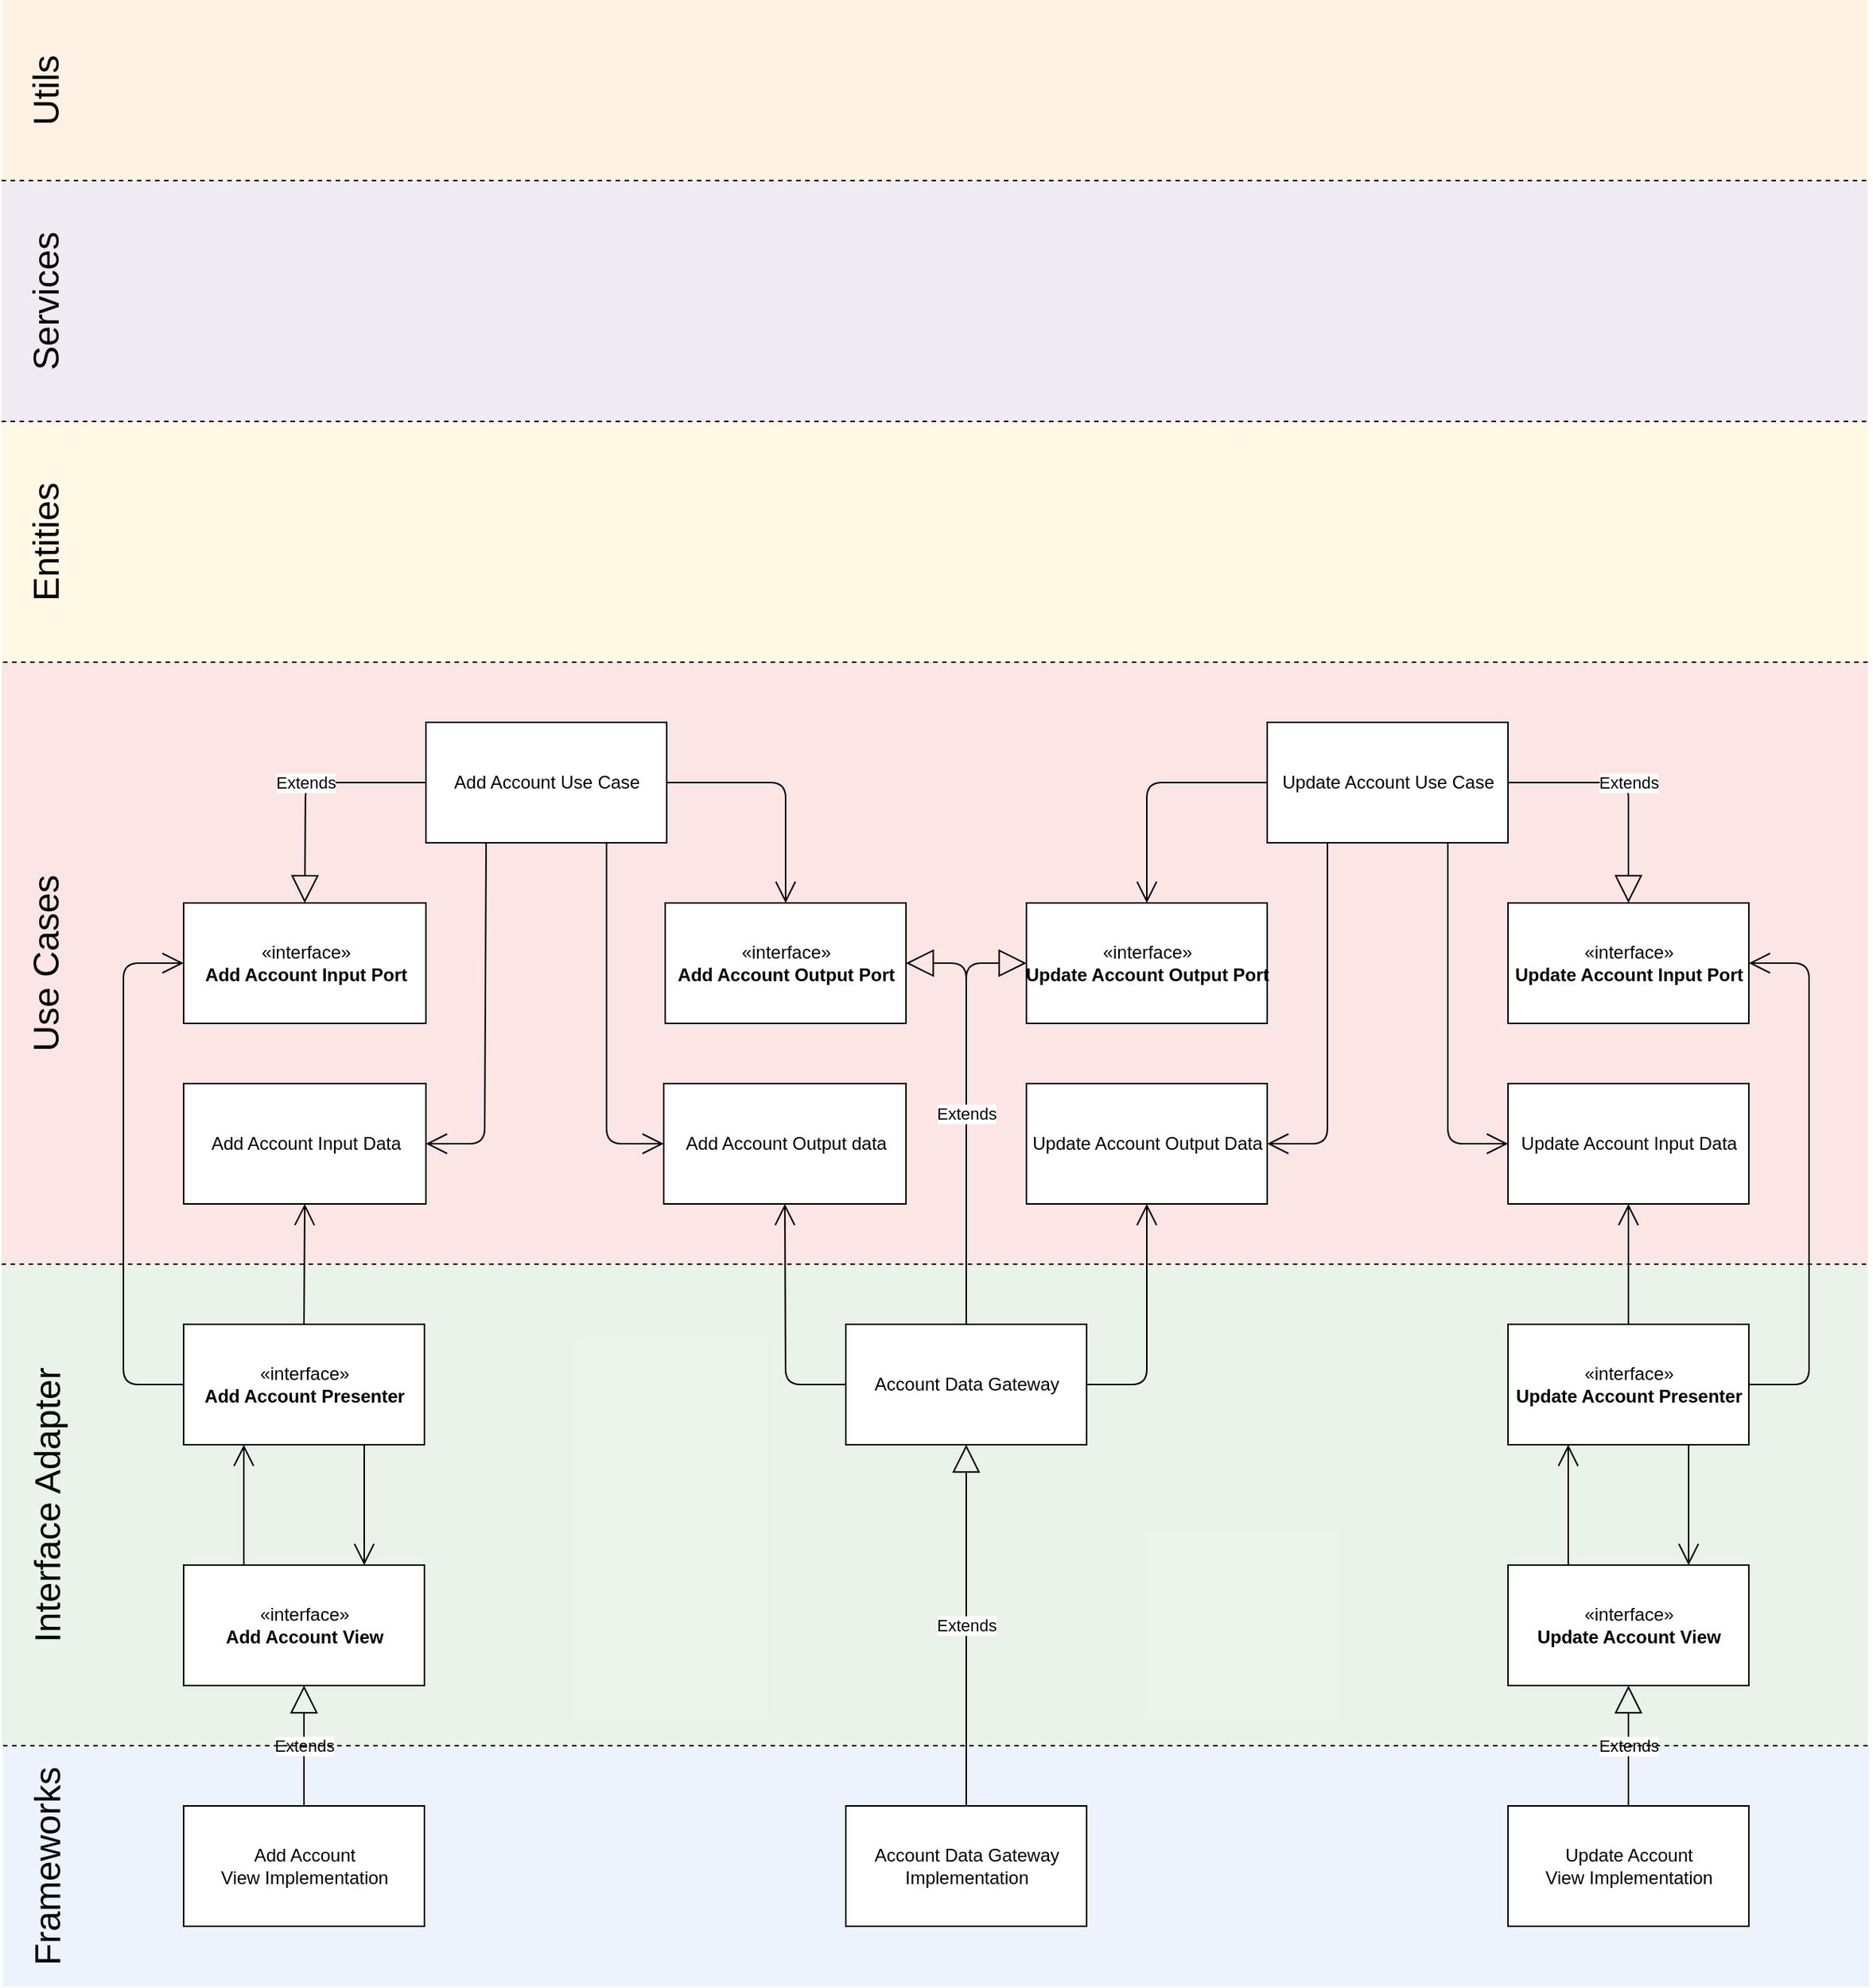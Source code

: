 <mxfile version="14.2.7" type="device"><diagram id="C5RBs43oDa-KdzZeNtuy" name="Page-1"><mxGraphModel dx="946" dy="564" grid="1" gridSize="10" guides="1" tooltips="1" connect="1" arrows="1" fold="1" page="1" pageScale="1" pageWidth="827" pageHeight="1169" math="0" shadow="0"><root><mxCell id="WIyWlLk6GJQsqaUBKTNV-0"/><mxCell id="WIyWlLk6GJQsqaUBKTNV-1" parent="WIyWlLk6GJQsqaUBKTNV-0"/><mxCell id="Kn1YPD3U1_hHVIaDVFk5-1" value="" style="rounded=0;whiteSpace=wrap;html=1;opacity=50;fillColor=#f8cecc;strokeColor=none;" parent="WIyWlLk6GJQsqaUBKTNV-1" vertex="1"><mxGeometry y="440" width="1240" height="400" as="geometry"/></mxCell><mxCell id="zXVrj64DNtkDrLmCc-L_-70" value="" style="rounded=0;whiteSpace=wrap;html=1;opacity=50;fillColor=#ffe6cc;strokeColor=none;" parent="WIyWlLk6GJQsqaUBKTNV-1" vertex="1"><mxGeometry width="1240" height="120" as="geometry"/></mxCell><mxCell id="zXVrj64DNtkDrLmCc-L_-69" value="" style="rounded=0;whiteSpace=wrap;html=1;opacity=50;fillColor=#fff2cc;strokeColor=none;" parent="WIyWlLk6GJQsqaUBKTNV-1" vertex="1"><mxGeometry y="280" width="1240" height="160" as="geometry"/></mxCell><mxCell id="zXVrj64DNtkDrLmCc-L_-68" value="" style="rounded=0;whiteSpace=wrap;html=1;opacity=50;fillColor=#e1d5e7;strokeColor=none;" parent="WIyWlLk6GJQsqaUBKTNV-1" vertex="1"><mxGeometry y="120" width="1240" height="160" as="geometry"/></mxCell><mxCell id="zXVrj64DNtkDrLmCc-L_-61" value="" style="rounded=0;whiteSpace=wrap;html=1;opacity=50;fillColor=#d5e8d4;strokeColor=none;" parent="WIyWlLk6GJQsqaUBKTNV-1" vertex="1"><mxGeometry y="840" width="1240" height="320" as="geometry"/></mxCell><mxCell id="zXVrj64DNtkDrLmCc-L_-60" value="" style="rounded=0;whiteSpace=wrap;html=1;fillColor=#dae8fc;strokeColor=none;opacity=50;" parent="WIyWlLk6GJQsqaUBKTNV-1" vertex="1"><mxGeometry x="1" y="1160" width="1240" height="160" as="geometry"/></mxCell><mxCell id="zXVrj64DNtkDrLmCc-L_-0" value="&lt;font style=&quot;font-size: 24px&quot;&gt;Utils&lt;/font&gt;" style="text;html=1;strokeColor=none;fillColor=none;align=center;verticalAlign=middle;whiteSpace=wrap;rounded=0;autosize=1;rotation=-90;" parent="WIyWlLk6GJQsqaUBKTNV-1" vertex="1"><mxGeometry y="50" width="60" height="20" as="geometry"/></mxCell><mxCell id="zXVrj64DNtkDrLmCc-L_-2" value="&lt;font style=&quot;font-size: 24px&quot;&gt;Services&lt;/font&gt;" style="text;html=1;strokeColor=none;fillColor=none;align=center;verticalAlign=middle;whiteSpace=wrap;rounded=0;autosize=1;rotation=-90;" parent="WIyWlLk6GJQsqaUBKTNV-1" vertex="1"><mxGeometry x="-25" y="190" width="110" height="20" as="geometry"/></mxCell><mxCell id="zXVrj64DNtkDrLmCc-L_-4" value="Add Account Use Case" style="html=1;" parent="WIyWlLk6GJQsqaUBKTNV-1" vertex="1"><mxGeometry x="282" y="480" width="160" height="80" as="geometry"/></mxCell><mxCell id="zXVrj64DNtkDrLmCc-L_-6" value="Add Account Input Data" style="html=1;" parent="WIyWlLk6GJQsqaUBKTNV-1" vertex="1"><mxGeometry x="121" y="720" width="161" height="80" as="geometry"/></mxCell><mxCell id="zXVrj64DNtkDrLmCc-L_-8" value="Add Account Output data" style="html=1;" parent="WIyWlLk6GJQsqaUBKTNV-1" vertex="1"><mxGeometry x="440" y="720" width="161" height="80" as="geometry"/></mxCell><mxCell id="zXVrj64DNtkDrLmCc-L_-9" value="«interface»&lt;br&gt;&lt;b&gt;Add Account Input Port&lt;/b&gt;" style="html=1;" parent="WIyWlLk6GJQsqaUBKTNV-1" vertex="1"><mxGeometry x="121" y="600" width="161" height="80" as="geometry"/></mxCell><mxCell id="zXVrj64DNtkDrLmCc-L_-10" value="«interface»&lt;br&gt;&lt;b&gt;Add Account Output Port&lt;/b&gt;" style="html=1;" parent="WIyWlLk6GJQsqaUBKTNV-1" vertex="1"><mxGeometry x="441" y="600" width="160" height="80" as="geometry"/></mxCell><mxCell id="zXVrj64DNtkDrLmCc-L_-11" value="Update Account Output Data" style="html=1;" parent="WIyWlLk6GJQsqaUBKTNV-1" vertex="1"><mxGeometry x="681" y="720" width="160" height="80" as="geometry"/></mxCell><mxCell id="zXVrj64DNtkDrLmCc-L_-12" value="«interface»&lt;br&gt;&lt;b&gt;Update Account Output Port&lt;/b&gt;" style="html=1;" parent="WIyWlLk6GJQsqaUBKTNV-1" vertex="1"><mxGeometry x="681" y="600" width="160" height="80" as="geometry"/></mxCell><mxCell id="zXVrj64DNtkDrLmCc-L_-13" value="Update Account Use Case" style="html=1;" parent="WIyWlLk6GJQsqaUBKTNV-1" vertex="1"><mxGeometry x="841" y="480" width="160" height="80" as="geometry"/></mxCell><mxCell id="zXVrj64DNtkDrLmCc-L_-14" value="«interface»&lt;br&gt;&lt;b&gt;Update Account Input Port&lt;/b&gt;" style="html=1;" parent="WIyWlLk6GJQsqaUBKTNV-1" vertex="1"><mxGeometry x="1001" y="600" width="160" height="80" as="geometry"/></mxCell><mxCell id="zXVrj64DNtkDrLmCc-L_-15" value="Update Account Input Data" style="html=1;" parent="WIyWlLk6GJQsqaUBKTNV-1" vertex="1"><mxGeometry x="1001" y="720" width="160" height="80" as="geometry"/></mxCell><mxCell id="zXVrj64DNtkDrLmCc-L_-16" value="Extends" style="endArrow=block;endSize=16;endFill=0;html=1;entryX=0.5;entryY=0;entryDx=0;entryDy=0;exitX=0;exitY=0.5;exitDx=0;exitDy=0;" parent="WIyWlLk6GJQsqaUBKTNV-1" source="zXVrj64DNtkDrLmCc-L_-4" target="zXVrj64DNtkDrLmCc-L_-9" edge="1"><mxGeometry width="160" relative="1" as="geometry"><mxPoint x="131" y="520" as="sourcePoint"/><mxPoint x="291" y="520" as="targetPoint"/><Array as="points"><mxPoint x="202" y="520"/></Array></mxGeometry></mxCell><mxCell id="zXVrj64DNtkDrLmCc-L_-17" value="" style="endArrow=open;endFill=1;endSize=12;html=1;exitX=0.25;exitY=1;exitDx=0;exitDy=0;entryX=1;entryY=0.5;entryDx=0;entryDy=0;" parent="WIyWlLk6GJQsqaUBKTNV-1" source="zXVrj64DNtkDrLmCc-L_-4" target="zXVrj64DNtkDrLmCc-L_-6" edge="1"><mxGeometry width="160" relative="1" as="geometry"><mxPoint x="251" y="900" as="sourcePoint"/><mxPoint x="411" y="900" as="targetPoint"/><Array as="points"><mxPoint x="321" y="760"/></Array></mxGeometry></mxCell><mxCell id="zXVrj64DNtkDrLmCc-L_-18" value="" style="endArrow=open;endFill=1;endSize=12;html=1;exitX=1;exitY=0.5;exitDx=0;exitDy=0;entryX=0.5;entryY=0;entryDx=0;entryDy=0;" parent="WIyWlLk6GJQsqaUBKTNV-1" source="zXVrj64DNtkDrLmCc-L_-4" target="zXVrj64DNtkDrLmCc-L_-10" edge="1"><mxGeometry width="160" relative="1" as="geometry"><mxPoint x="501" y="530" as="sourcePoint"/><mxPoint x="661" y="530" as="targetPoint"/><Array as="points"><mxPoint x="521" y="520"/></Array></mxGeometry></mxCell><mxCell id="zXVrj64DNtkDrLmCc-L_-19" value="" style="endArrow=open;endFill=1;endSize=12;html=1;exitX=0.75;exitY=1;exitDx=0;exitDy=0;entryX=0;entryY=0.5;entryDx=0;entryDy=0;" parent="WIyWlLk6GJQsqaUBKTNV-1" source="zXVrj64DNtkDrLmCc-L_-4" target="zXVrj64DNtkDrLmCc-L_-8" edge="1"><mxGeometry width="160" relative="1" as="geometry"><mxPoint x="361" y="890" as="sourcePoint"/><mxPoint x="521" y="890" as="targetPoint"/><Array as="points"><mxPoint x="402" y="760"/></Array></mxGeometry></mxCell><mxCell id="zXVrj64DNtkDrLmCc-L_-22" value="" style="endArrow=open;endFill=1;endSize=12;html=1;exitX=0.25;exitY=1;exitDx=0;exitDy=0;entryX=1;entryY=0.5;entryDx=0;entryDy=0;" parent="WIyWlLk6GJQsqaUBKTNV-1" source="zXVrj64DNtkDrLmCc-L_-13" target="zXVrj64DNtkDrLmCc-L_-11" edge="1"><mxGeometry width="160" relative="1" as="geometry"><mxPoint x="831" y="850" as="sourcePoint"/><mxPoint x="991" y="850" as="targetPoint"/><Array as="points"><mxPoint x="881" y="760"/></Array></mxGeometry></mxCell><mxCell id="zXVrj64DNtkDrLmCc-L_-23" value="" style="endArrow=open;endFill=1;endSize=12;html=1;exitX=0.75;exitY=1;exitDx=0;exitDy=0;entryX=0;entryY=0.5;entryDx=0;entryDy=0;" parent="WIyWlLk6GJQsqaUBKTNV-1" source="zXVrj64DNtkDrLmCc-L_-13" target="zXVrj64DNtkDrLmCc-L_-15" edge="1"><mxGeometry width="160" relative="1" as="geometry"><mxPoint x="901" y="830" as="sourcePoint"/><mxPoint x="1061" y="830" as="targetPoint"/><Array as="points"><mxPoint x="961" y="760"/></Array></mxGeometry></mxCell><mxCell id="zXVrj64DNtkDrLmCc-L_-25" value="Account Data Gateway" style="html=1;" parent="WIyWlLk6GJQsqaUBKTNV-1" vertex="1"><mxGeometry x="561" y="880" width="160" height="80" as="geometry"/></mxCell><mxCell id="zXVrj64DNtkDrLmCc-L_-27" value="Extends" style="endArrow=block;endSize=16;endFill=0;html=1;exitX=0.5;exitY=0;exitDx=0;exitDy=0;entryX=1;entryY=0.5;entryDx=0;entryDy=0;" parent="WIyWlLk6GJQsqaUBKTNV-1" source="zXVrj64DNtkDrLmCc-L_-25" target="zXVrj64DNtkDrLmCc-L_-10" edge="1"><mxGeometry width="160" relative="1" as="geometry"><mxPoint x="591" y="830" as="sourcePoint"/><mxPoint x="751" y="830" as="targetPoint"/><Array as="points"><mxPoint x="641" y="640"/></Array></mxGeometry></mxCell><mxCell id="zXVrj64DNtkDrLmCc-L_-28" value="Extends" style="endArrow=block;endSize=16;endFill=0;html=1;exitX=0.5;exitY=0;exitDx=0;exitDy=0;entryX=0;entryY=0.5;entryDx=0;entryDy=0;" parent="WIyWlLk6GJQsqaUBKTNV-1" source="zXVrj64DNtkDrLmCc-L_-25" target="zXVrj64DNtkDrLmCc-L_-12" edge="1"><mxGeometry width="160" relative="1" as="geometry"><mxPoint x="791" y="880" as="sourcePoint"/><mxPoint x="951" y="880" as="targetPoint"/><Array as="points"><mxPoint x="641" y="640"/></Array></mxGeometry></mxCell><mxCell id="zXVrj64DNtkDrLmCc-L_-29" value="" style="endArrow=open;endFill=1;endSize=12;html=1;entryX=0.5;entryY=1;entryDx=0;entryDy=0;exitX=0;exitY=0.5;exitDx=0;exitDy=0;" parent="WIyWlLk6GJQsqaUBKTNV-1" source="zXVrj64DNtkDrLmCc-L_-25" target="zXVrj64DNtkDrLmCc-L_-8" edge="1"><mxGeometry width="160" relative="1" as="geometry"><mxPoint x="271" y="950" as="sourcePoint"/><mxPoint x="431" y="950" as="targetPoint"/><Array as="points"><mxPoint x="521" y="920"/></Array></mxGeometry></mxCell><mxCell id="zXVrj64DNtkDrLmCc-L_-30" value="" style="endArrow=open;endFill=1;endSize=12;html=1;exitX=1;exitY=0.5;exitDx=0;exitDy=0;entryX=0.5;entryY=1;entryDx=0;entryDy=0;" parent="WIyWlLk6GJQsqaUBKTNV-1" source="zXVrj64DNtkDrLmCc-L_-25" target="zXVrj64DNtkDrLmCc-L_-11" edge="1"><mxGeometry width="160" relative="1" as="geometry"><mxPoint x="741" y="960" as="sourcePoint"/><mxPoint x="901" y="960" as="targetPoint"/><Array as="points"><mxPoint x="761" y="920"/></Array></mxGeometry></mxCell><mxCell id="zXVrj64DNtkDrLmCc-L_-31" value="«interface»&lt;br&gt;&lt;b&gt;Add Account Presenter&lt;/b&gt;" style="html=1;" parent="WIyWlLk6GJQsqaUBKTNV-1" vertex="1"><mxGeometry x="121" y="880" width="160" height="80" as="geometry"/></mxCell><mxCell id="zXVrj64DNtkDrLmCc-L_-32" value="«interface»&lt;br&gt;&lt;b&gt;Add Account View&lt;/b&gt;" style="html=1;" parent="WIyWlLk6GJQsqaUBKTNV-1" vertex="1"><mxGeometry x="121" y="1040" width="160" height="80" as="geometry"/></mxCell><mxCell id="zXVrj64DNtkDrLmCc-L_-33" value="" style="endArrow=open;endFill=1;endSize=12;html=1;exitX=0.25;exitY=0;exitDx=0;exitDy=0;entryX=0.25;entryY=1;entryDx=0;entryDy=0;" parent="WIyWlLk6GJQsqaUBKTNV-1" source="zXVrj64DNtkDrLmCc-L_-32" target="zXVrj64DNtkDrLmCc-L_-31" edge="1"><mxGeometry width="160" relative="1" as="geometry"><mxPoint x="301" y="1010" as="sourcePoint"/><mxPoint x="461" y="1010" as="targetPoint"/></mxGeometry></mxCell><mxCell id="zXVrj64DNtkDrLmCc-L_-34" value="" style="endArrow=open;endFill=1;endSize=12;html=1;exitX=0.75;exitY=1;exitDx=0;exitDy=0;entryX=0.75;entryY=0;entryDx=0;entryDy=0;" parent="WIyWlLk6GJQsqaUBKTNV-1" source="zXVrj64DNtkDrLmCc-L_-31" target="zXVrj64DNtkDrLmCc-L_-32" edge="1"><mxGeometry width="160" relative="1" as="geometry"><mxPoint x="351" y="1000" as="sourcePoint"/><mxPoint x="511" y="1000" as="targetPoint"/></mxGeometry></mxCell><mxCell id="zXVrj64DNtkDrLmCc-L_-38" value="«interface»&lt;br&gt;&lt;b&gt;Update Account Presenter&lt;/b&gt;" style="html=1;" parent="WIyWlLk6GJQsqaUBKTNV-1" vertex="1"><mxGeometry x="1001" y="880" width="160" height="80" as="geometry"/></mxCell><mxCell id="zXVrj64DNtkDrLmCc-L_-39" value="«interface»&lt;br&gt;&lt;b&gt;Update Account View&lt;/b&gt;" style="html=1;" parent="WIyWlLk6GJQsqaUBKTNV-1" vertex="1"><mxGeometry x="1001" y="1040" width="160" height="80" as="geometry"/></mxCell><mxCell id="zXVrj64DNtkDrLmCc-L_-40" value="" style="endArrow=open;endFill=1;endSize=12;html=1;exitX=0.25;exitY=0;exitDx=0;exitDy=0;entryX=0.25;entryY=1;entryDx=0;entryDy=0;" parent="WIyWlLk6GJQsqaUBKTNV-1" source="zXVrj64DNtkDrLmCc-L_-39" target="zXVrj64DNtkDrLmCc-L_-38" edge="1"><mxGeometry width="160" relative="1" as="geometry"><mxPoint x="861" y="980" as="sourcePoint"/><mxPoint x="1021" y="980" as="targetPoint"/></mxGeometry></mxCell><mxCell id="zXVrj64DNtkDrLmCc-L_-41" value="" style="endArrow=open;endFill=1;endSize=12;html=1;exitX=0.75;exitY=1;exitDx=0;exitDy=0;entryX=0.75;entryY=0;entryDx=0;entryDy=0;" parent="WIyWlLk6GJQsqaUBKTNV-1" source="zXVrj64DNtkDrLmCc-L_-38" target="zXVrj64DNtkDrLmCc-L_-39" edge="1"><mxGeometry width="160" relative="1" as="geometry"><mxPoint x="1191" y="1000" as="sourcePoint"/><mxPoint x="1351" y="1000" as="targetPoint"/></mxGeometry></mxCell><mxCell id="zXVrj64DNtkDrLmCc-L_-44" value="" style="endArrow=open;endFill=1;endSize=12;html=1;entryX=0.5;entryY=1;entryDx=0;entryDy=0;exitX=0.5;exitY=0;exitDx=0;exitDy=0;" parent="WIyWlLk6GJQsqaUBKTNV-1" source="zXVrj64DNtkDrLmCc-L_-31" target="zXVrj64DNtkDrLmCc-L_-6" edge="1"><mxGeometry width="160" relative="1" as="geometry"><mxPoint x="1" y="840" as="sourcePoint"/><mxPoint x="161" y="840" as="targetPoint"/></mxGeometry></mxCell><mxCell id="zXVrj64DNtkDrLmCc-L_-45" value="" style="endArrow=open;endFill=1;endSize=12;html=1;entryX=0;entryY=0.5;entryDx=0;entryDy=0;exitX=0;exitY=0.5;exitDx=0;exitDy=0;" parent="WIyWlLk6GJQsqaUBKTNV-1" source="zXVrj64DNtkDrLmCc-L_-31" target="zXVrj64DNtkDrLmCc-L_-9" edge="1"><mxGeometry width="160" relative="1" as="geometry"><mxPoint x="-29" y="820" as="sourcePoint"/><mxPoint x="131" y="820" as="targetPoint"/><Array as="points"><mxPoint x="81" y="920"/><mxPoint x="81" y="640"/></Array></mxGeometry></mxCell><mxCell id="zXVrj64DNtkDrLmCc-L_-46" value="" style="endArrow=open;endFill=1;endSize=12;html=1;exitX=0.5;exitY=0;exitDx=0;exitDy=0;entryX=0.5;entryY=1;entryDx=0;entryDy=0;" parent="WIyWlLk6GJQsqaUBKTNV-1" source="zXVrj64DNtkDrLmCc-L_-38" target="zXVrj64DNtkDrLmCc-L_-15" edge="1"><mxGeometry width="160" relative="1" as="geometry"><mxPoint x="1431" y="790" as="sourcePoint"/><mxPoint x="1591" y="790" as="targetPoint"/></mxGeometry></mxCell><mxCell id="zXVrj64DNtkDrLmCc-L_-47" value="" style="endArrow=open;endFill=1;endSize=12;html=1;exitX=1;exitY=0.5;exitDx=0;exitDy=0;entryX=1;entryY=0.5;entryDx=0;entryDy=0;" parent="WIyWlLk6GJQsqaUBKTNV-1" source="zXVrj64DNtkDrLmCc-L_-38" target="zXVrj64DNtkDrLmCc-L_-14" edge="1"><mxGeometry width="160" relative="1" as="geometry"><mxPoint x="1281" y="760" as="sourcePoint"/><mxPoint x="1441" y="760" as="targetPoint"/><Array as="points"><mxPoint x="1201" y="920"/><mxPoint x="1201" y="640"/></Array></mxGeometry></mxCell><mxCell id="zXVrj64DNtkDrLmCc-L_-49" value="Add Account&lt;br&gt;View Implementation" style="html=1;" parent="WIyWlLk6GJQsqaUBKTNV-1" vertex="1"><mxGeometry x="121" y="1200" width="160" height="80" as="geometry"/></mxCell><mxCell id="zXVrj64DNtkDrLmCc-L_-50" value="Extends" style="endArrow=block;endSize=16;endFill=0;html=1;exitX=0.5;exitY=0;exitDx=0;exitDy=0;entryX=0.5;entryY=1;entryDx=0;entryDy=0;" parent="WIyWlLk6GJQsqaUBKTNV-1" source="zXVrj64DNtkDrLmCc-L_-49" target="zXVrj64DNtkDrLmCc-L_-32" edge="1"><mxGeometry width="160" relative="1" as="geometry"><mxPoint x="421" y="1150" as="sourcePoint"/><mxPoint x="581" y="1150" as="targetPoint"/></mxGeometry></mxCell><mxCell id="zXVrj64DNtkDrLmCc-L_-51" value="Extends" style="endArrow=block;endSize=16;endFill=0;html=1;entryX=0.5;entryY=1;entryDx=0;entryDy=0;exitX=0.5;exitY=0;exitDx=0;exitDy=0;" parent="WIyWlLk6GJQsqaUBKTNV-1" source="zXVrj64DNtkDrLmCc-L_-52" target="zXVrj64DNtkDrLmCc-L_-39" edge="1"><mxGeometry width="160" relative="1" as="geometry"><mxPoint x="731" y="1130" as="sourcePoint"/><mxPoint x="891" y="1130" as="targetPoint"/></mxGeometry></mxCell><mxCell id="zXVrj64DNtkDrLmCc-L_-52" value="Update Account&lt;br&gt;View Implementation" style="html=1;" parent="WIyWlLk6GJQsqaUBKTNV-1" vertex="1"><mxGeometry x="1001" y="1200" width="160" height="80" as="geometry"/></mxCell><mxCell id="zXVrj64DNtkDrLmCc-L_-53" value="Account&amp;nbsp;Data Gateway&lt;br&gt;Implementation" style="html=1;" parent="WIyWlLk6GJQsqaUBKTNV-1" vertex="1"><mxGeometry x="561" y="1200" width="160" height="80" as="geometry"/></mxCell><mxCell id="zXVrj64DNtkDrLmCc-L_-54" value="Extends" style="endArrow=block;endSize=16;endFill=0;html=1;exitX=0.5;exitY=0;exitDx=0;exitDy=0;entryX=0.5;entryY=1;entryDx=0;entryDy=0;" parent="WIyWlLk6GJQsqaUBKTNV-1" source="zXVrj64DNtkDrLmCc-L_-53" target="zXVrj64DNtkDrLmCc-L_-25" edge="1"><mxGeometry width="160" relative="1" as="geometry"><mxPoint x="551" y="1050" as="sourcePoint"/><mxPoint x="711" y="1050" as="targetPoint"/></mxGeometry></mxCell><mxCell id="zXVrj64DNtkDrLmCc-L_-55" value="" style="endArrow=none;dashed=1;html=1;" parent="WIyWlLk6GJQsqaUBKTNV-1" edge="1"><mxGeometry width="50" height="50" relative="1" as="geometry"><mxPoint x="1" y="440" as="sourcePoint"/><mxPoint x="1241" y="440" as="targetPoint"/></mxGeometry></mxCell><mxCell id="zXVrj64DNtkDrLmCc-L_-56" value="" style="endArrow=none;dashed=1;html=1;" parent="WIyWlLk6GJQsqaUBKTNV-1" edge="1"><mxGeometry width="50" height="50" relative="1" as="geometry"><mxPoint x="1" y="1160" as="sourcePoint"/><mxPoint x="1241" y="1160" as="targetPoint"/></mxGeometry></mxCell><mxCell id="zXVrj64DNtkDrLmCc-L_-57" value="" style="endArrow=none;dashed=1;html=1;" parent="WIyWlLk6GJQsqaUBKTNV-1" edge="1"><mxGeometry width="50" height="50" relative="1" as="geometry"><mxPoint y="120" as="sourcePoint"/><mxPoint x="1240" y="120" as="targetPoint"/></mxGeometry></mxCell><mxCell id="zXVrj64DNtkDrLmCc-L_-58" value="&lt;font style=&quot;font-size: 24px&quot;&gt;Frameworks&lt;/font&gt;" style="text;html=1;strokeColor=none;fillColor=none;align=center;verticalAlign=middle;whiteSpace=wrap;rounded=0;autosize=1;rotation=-90;" parent="WIyWlLk6GJQsqaUBKTNV-1" vertex="1"><mxGeometry x="-44" y="1230" width="150" height="20" as="geometry"/></mxCell><mxCell id="zXVrj64DNtkDrLmCc-L_-59" value="&lt;font style=&quot;font-size: 24px&quot;&gt;Interface Adapter&lt;/font&gt;" style="text;html=1;strokeColor=none;fillColor=none;align=center;verticalAlign=middle;whiteSpace=wrap;rounded=0;autosize=1;rotation=-90;" parent="WIyWlLk6GJQsqaUBKTNV-1" vertex="1"><mxGeometry x="-69" y="990" width="200" height="20" as="geometry"/></mxCell><mxCell id="zXVrj64DNtkDrLmCc-L_-63" value="&lt;font style=&quot;font-size: 24px&quot;&gt;Entities&lt;/font&gt;" style="text;html=1;strokeColor=none;fillColor=none;align=center;verticalAlign=middle;whiteSpace=wrap;rounded=0;opacity=50;autosize=1;rotation=-90;" parent="WIyWlLk6GJQsqaUBKTNV-1" vertex="1"><mxGeometry x="10" y="350" width="40" height="20" as="geometry"/></mxCell><mxCell id="zXVrj64DNtkDrLmCc-L_-66" value="" style="endArrow=none;dashed=1;html=1;" parent="WIyWlLk6GJQsqaUBKTNV-1" edge="1"><mxGeometry width="50" height="50" relative="1" as="geometry"><mxPoint y="280" as="sourcePoint"/><mxPoint x="1240" y="280" as="targetPoint"/></mxGeometry></mxCell><mxCell id="zXVrj64DNtkDrLmCc-L_-71" value="Extends" style="endArrow=block;endSize=16;endFill=0;html=1;exitX=1;exitY=0.5;exitDx=0;exitDy=0;entryX=0.5;entryY=0;entryDx=0;entryDy=0;" parent="WIyWlLk6GJQsqaUBKTNV-1" source="zXVrj64DNtkDrLmCc-L_-13" target="zXVrj64DNtkDrLmCc-L_-14" edge="1"><mxGeometry width="160" relative="1" as="geometry"><mxPoint x="1060" y="510" as="sourcePoint"/><mxPoint x="1220" y="510" as="targetPoint"/><Array as="points"><mxPoint x="1081" y="520"/></Array></mxGeometry></mxCell><mxCell id="zXVrj64DNtkDrLmCc-L_-72" value="" style="endArrow=open;endFill=1;endSize=12;html=1;entryX=0.5;entryY=0;entryDx=0;entryDy=0;exitX=0;exitY=0.5;exitDx=0;exitDy=0;" parent="WIyWlLk6GJQsqaUBKTNV-1" source="zXVrj64DNtkDrLmCc-L_-13" target="zXVrj64DNtkDrLmCc-L_-12" edge="1"><mxGeometry width="160" relative="1" as="geometry"><mxPoint x="520" y="490" as="sourcePoint"/><mxPoint x="680" y="490" as="targetPoint"/><Array as="points"><mxPoint x="761" y="520"/></Array></mxGeometry></mxCell><mxCell id="Kn1YPD3U1_hHVIaDVFk5-0" value="" style="endArrow=none;dashed=1;html=1;" parent="WIyWlLk6GJQsqaUBKTNV-1" edge="1"><mxGeometry width="50" height="50" relative="1" as="geometry"><mxPoint y="840" as="sourcePoint"/><mxPoint x="1240" y="840" as="targetPoint"/></mxGeometry></mxCell><mxCell id="Kn1YPD3U1_hHVIaDVFk5-2" value="&lt;font style=&quot;font-size: 24px&quot;&gt;Use Cases&lt;/font&gt;" style="text;html=1;strokeColor=none;fillColor=none;align=center;verticalAlign=middle;whiteSpace=wrap;rounded=0;opacity=50;autosize=1;rotation=-90;" parent="WIyWlLk6GJQsqaUBKTNV-1" vertex="1"><mxGeometry x="-35" y="630" width="130" height="20" as="geometry"/></mxCell></root></mxGraphModel></diagram></mxfile>